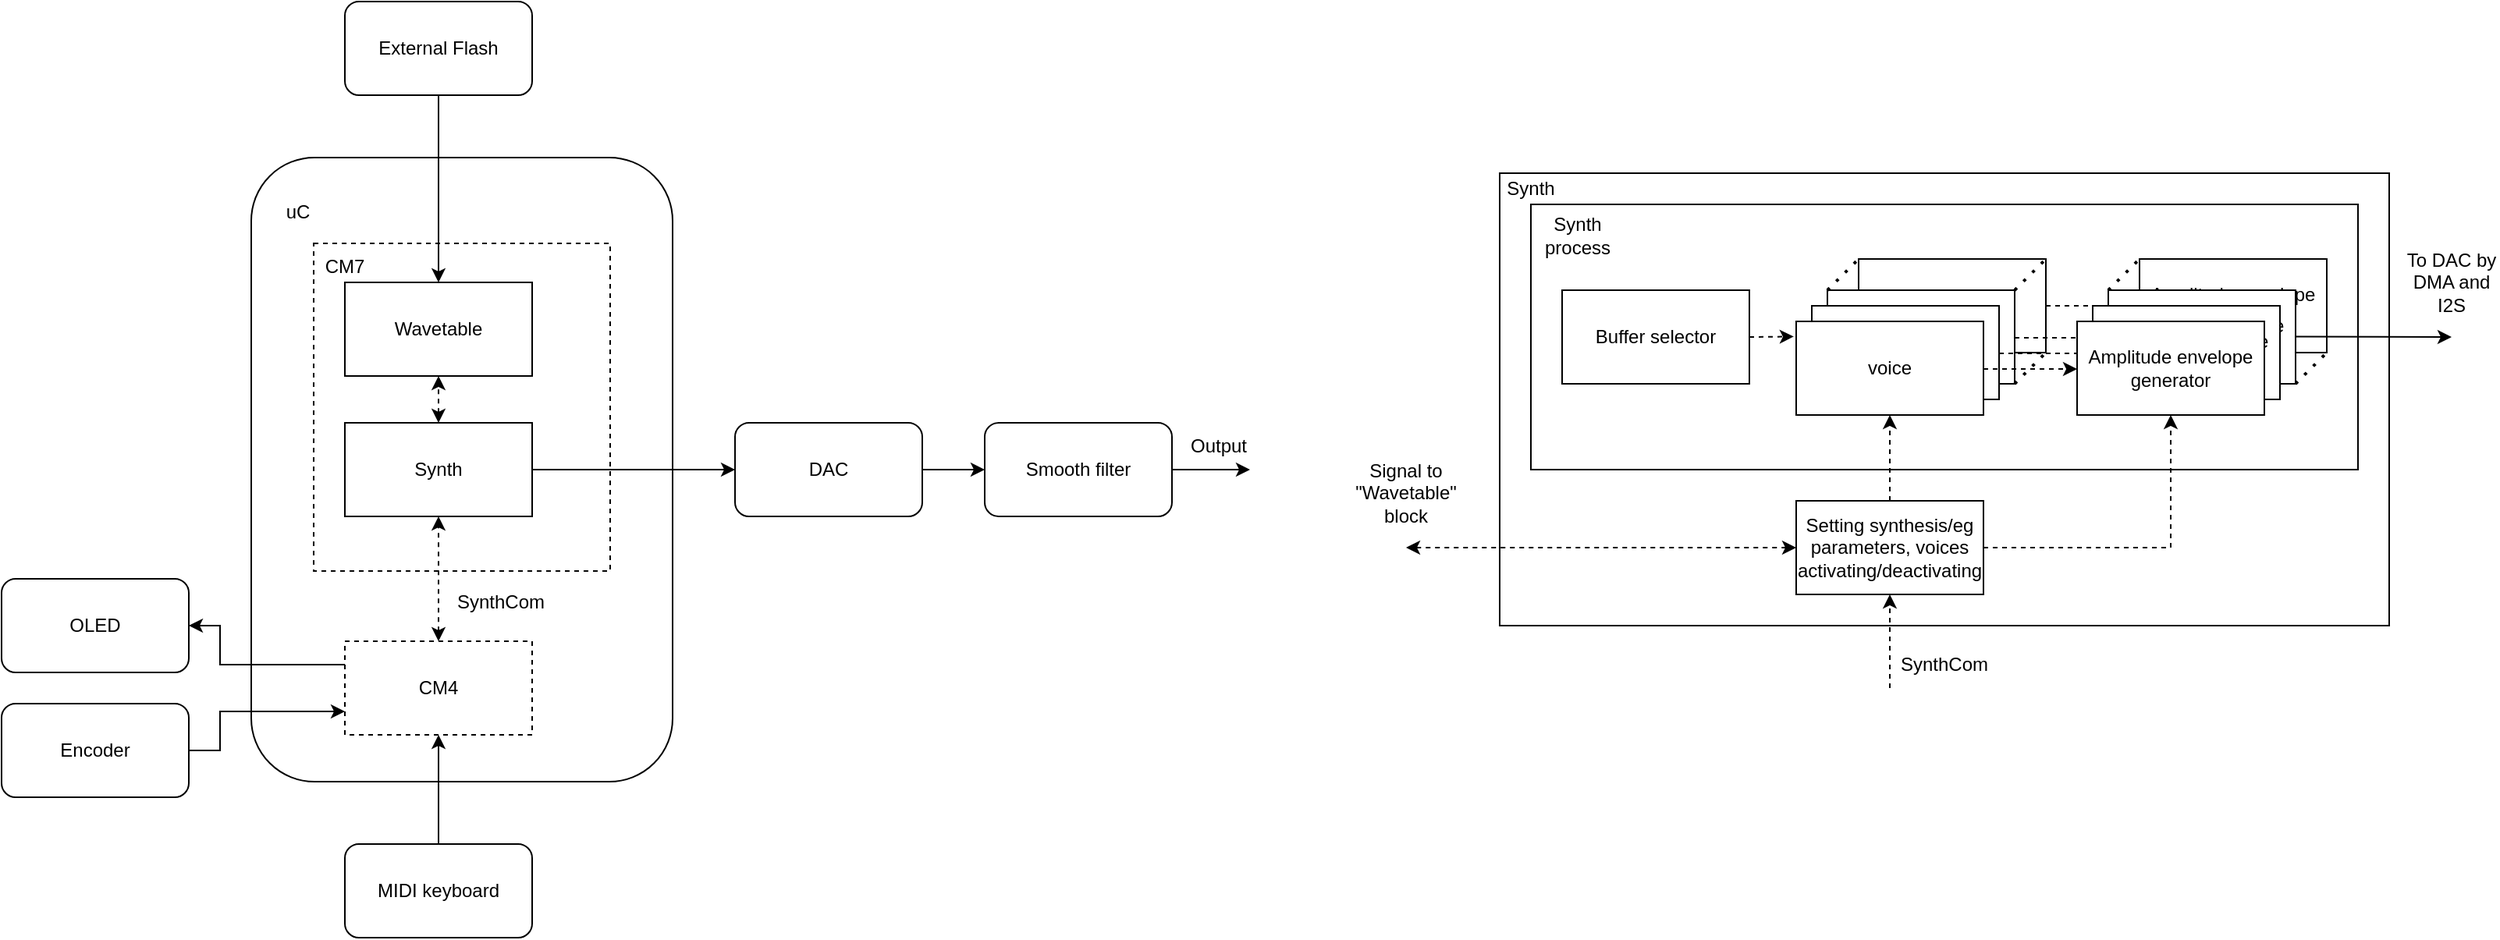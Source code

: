 <mxfile version="16.0.2" type="github">
  <diagram id="5cSsOeWGvjAQ2Ak-Ryve" name="Page-1">
    <mxGraphModel dx="2031" dy="1140" grid="1" gridSize="10" guides="1" tooltips="1" connect="1" arrows="1" fold="1" page="1" pageScale="1" pageWidth="1654" pageHeight="1169" math="0" shadow="0">
      <root>
        <mxCell id="0" />
        <mxCell id="1" parent="0" />
        <mxCell id="fs4cdyZ-lPKIgxJvVlQ3-1" value="" style="rounded=0;whiteSpace=wrap;html=1;" vertex="1" parent="1">
          <mxGeometry x="1000" y="150" width="570" height="290" as="geometry" />
        </mxCell>
        <mxCell id="fs4cdyZ-lPKIgxJvVlQ3-2" value="MIDI keyboard" style="rounded=1;whiteSpace=wrap;html=1;" vertex="1" parent="1">
          <mxGeometry x="260" y="580" width="120" height="60" as="geometry" />
        </mxCell>
        <mxCell id="fs4cdyZ-lPKIgxJvVlQ3-3" value="" style="rounded=1;whiteSpace=wrap;html=1;glass=0;sketch=0;shadow=0;" vertex="1" parent="1">
          <mxGeometry x="200" y="140" width="270" height="400" as="geometry" />
        </mxCell>
        <mxCell id="fs4cdyZ-lPKIgxJvVlQ3-4" value="uC" style="text;html=1;strokeColor=none;fillColor=none;align=center;verticalAlign=middle;whiteSpace=wrap;rounded=0;" vertex="1" parent="1">
          <mxGeometry x="200" y="160" width="60" height="30" as="geometry" />
        </mxCell>
        <mxCell id="fs4cdyZ-lPKIgxJvVlQ3-5" value="" style="rounded=0;whiteSpace=wrap;html=1;dashed=1;" vertex="1" parent="1">
          <mxGeometry x="260" y="450" width="120" height="60" as="geometry" />
        </mxCell>
        <mxCell id="fs4cdyZ-lPKIgxJvVlQ3-6" value="" style="rounded=0;whiteSpace=wrap;html=1;dashed=1;" vertex="1" parent="1">
          <mxGeometry x="240" y="195" width="190" height="210" as="geometry" />
        </mxCell>
        <mxCell id="fs4cdyZ-lPKIgxJvVlQ3-7" value="CM7" style="text;html=1;strokeColor=none;fillColor=none;align=center;verticalAlign=middle;whiteSpace=wrap;rounded=0;dashed=1;" vertex="1" parent="1">
          <mxGeometry x="230" y="195" width="60" height="30" as="geometry" />
        </mxCell>
        <mxCell id="fs4cdyZ-lPKIgxJvVlQ3-8" value="CM4" style="text;html=1;strokeColor=none;fillColor=none;align=center;verticalAlign=middle;whiteSpace=wrap;rounded=0;dashed=1;" vertex="1" parent="1">
          <mxGeometry x="290" y="465" width="60" height="30" as="geometry" />
        </mxCell>
        <mxCell id="fs4cdyZ-lPKIgxJvVlQ3-9" value="" style="endArrow=classic;startArrow=classic;html=1;rounded=0;exitX=0.5;exitY=0;exitDx=0;exitDy=0;entryX=0.5;entryY=1;entryDx=0;entryDy=0;dashed=1;" edge="1" parent="1" source="fs4cdyZ-lPKIgxJvVlQ3-5" target="fs4cdyZ-lPKIgxJvVlQ3-11">
          <mxGeometry width="50" height="50" relative="1" as="geometry">
            <mxPoint x="340" y="430" as="sourcePoint" />
            <mxPoint x="390" y="380" as="targetPoint" />
          </mxGeometry>
        </mxCell>
        <mxCell id="fs4cdyZ-lPKIgxJvVlQ3-10" value="SynthCom" style="text;html=1;strokeColor=none;fillColor=none;align=center;verticalAlign=middle;whiteSpace=wrap;rounded=0;dashed=1;" vertex="1" parent="1">
          <mxGeometry x="330" y="410" width="60" height="30" as="geometry" />
        </mxCell>
        <mxCell id="fs4cdyZ-lPKIgxJvVlQ3-11" value="Synth" style="rounded=0;whiteSpace=wrap;html=1;" vertex="1" parent="1">
          <mxGeometry x="260" y="310" width="120" height="60" as="geometry" />
        </mxCell>
        <mxCell id="fs4cdyZ-lPKIgxJvVlQ3-12" value="" style="endArrow=classic;html=1;rounded=0;exitX=0.5;exitY=0;exitDx=0;exitDy=0;entryX=0.5;entryY=1;entryDx=0;entryDy=0;" edge="1" parent="1" source="fs4cdyZ-lPKIgxJvVlQ3-2" target="fs4cdyZ-lPKIgxJvVlQ3-5">
          <mxGeometry width="50" height="50" relative="1" as="geometry">
            <mxPoint x="380" y="490" as="sourcePoint" />
            <mxPoint x="430" y="440" as="targetPoint" />
          </mxGeometry>
        </mxCell>
        <mxCell id="fs4cdyZ-lPKIgxJvVlQ3-13" value="OLED" style="rounded=1;whiteSpace=wrap;html=1;" vertex="1" parent="1">
          <mxGeometry x="40" y="410" width="120" height="60" as="geometry" />
        </mxCell>
        <mxCell id="fs4cdyZ-lPKIgxJvVlQ3-14" value="Encoder" style="rounded=1;whiteSpace=wrap;html=1;" vertex="1" parent="1">
          <mxGeometry x="40" y="490" width="120" height="60" as="geometry" />
        </mxCell>
        <mxCell id="fs4cdyZ-lPKIgxJvVlQ3-15" value="" style="endArrow=classic;html=1;rounded=0;exitX=0;exitY=0.25;exitDx=0;exitDy=0;entryX=1;entryY=0.5;entryDx=0;entryDy=0;" edge="1" parent="1" source="fs4cdyZ-lPKIgxJvVlQ3-5" target="fs4cdyZ-lPKIgxJvVlQ3-13">
          <mxGeometry width="50" height="50" relative="1" as="geometry">
            <mxPoint x="230" y="480" as="sourcePoint" />
            <mxPoint x="190" y="475" as="targetPoint" />
            <Array as="points">
              <mxPoint x="180" y="465" />
              <mxPoint x="180" y="450" />
              <mxPoint x="180" y="440" />
            </Array>
          </mxGeometry>
        </mxCell>
        <mxCell id="fs4cdyZ-lPKIgxJvVlQ3-16" value="" style="endArrow=classic;html=1;rounded=0;exitX=1;exitY=0.5;exitDx=0;exitDy=0;entryX=0;entryY=0.75;entryDx=0;entryDy=0;" edge="1" parent="1" source="fs4cdyZ-lPKIgxJvVlQ3-14" target="fs4cdyZ-lPKIgxJvVlQ3-5">
          <mxGeometry width="50" height="50" relative="1" as="geometry">
            <mxPoint x="230" y="480" as="sourcePoint" />
            <mxPoint x="220" y="540" as="targetPoint" />
            <Array as="points">
              <mxPoint x="180" y="520" />
              <mxPoint x="180" y="510" />
              <mxPoint x="180" y="495" />
            </Array>
          </mxGeometry>
        </mxCell>
        <mxCell id="fs4cdyZ-lPKIgxJvVlQ3-17" value="DAC" style="rounded=1;whiteSpace=wrap;html=1;" vertex="1" parent="1">
          <mxGeometry x="510" y="310" width="120" height="60" as="geometry" />
        </mxCell>
        <mxCell id="fs4cdyZ-lPKIgxJvVlQ3-18" value="" style="endArrow=classic;html=1;rounded=0;exitX=1;exitY=0.5;exitDx=0;exitDy=0;" edge="1" parent="1" source="fs4cdyZ-lPKIgxJvVlQ3-11">
          <mxGeometry width="50" height="50" relative="1" as="geometry">
            <mxPoint x="410" y="340" as="sourcePoint" />
            <mxPoint x="510" y="340" as="targetPoint" />
          </mxGeometry>
        </mxCell>
        <mxCell id="fs4cdyZ-lPKIgxJvVlQ3-19" value="Smooth filter" style="rounded=1;whiteSpace=wrap;html=1;" vertex="1" parent="1">
          <mxGeometry x="670" y="310" width="120" height="60" as="geometry" />
        </mxCell>
        <mxCell id="fs4cdyZ-lPKIgxJvVlQ3-20" value="" style="endArrow=classic;html=1;rounded=0;exitX=1;exitY=0.5;exitDx=0;exitDy=0;entryX=0;entryY=0.5;entryDx=0;entryDy=0;" edge="1" parent="1" source="fs4cdyZ-lPKIgxJvVlQ3-17" target="fs4cdyZ-lPKIgxJvVlQ3-19">
          <mxGeometry width="50" height="50" relative="1" as="geometry">
            <mxPoint x="520" y="370" as="sourcePoint" />
            <mxPoint x="570" y="320" as="targetPoint" />
          </mxGeometry>
        </mxCell>
        <mxCell id="fs4cdyZ-lPKIgxJvVlQ3-21" value="" style="endArrow=classic;html=1;rounded=0;exitX=1;exitY=0.5;exitDx=0;exitDy=0;" edge="1" parent="1" source="fs4cdyZ-lPKIgxJvVlQ3-19">
          <mxGeometry width="50" height="50" relative="1" as="geometry">
            <mxPoint x="840" y="340" as="sourcePoint" />
            <mxPoint x="840" y="340" as="targetPoint" />
          </mxGeometry>
        </mxCell>
        <mxCell id="fs4cdyZ-lPKIgxJvVlQ3-22" value="Output" style="text;html=1;strokeColor=none;fillColor=none;align=center;verticalAlign=middle;whiteSpace=wrap;rounded=0;" vertex="1" parent="1">
          <mxGeometry x="790" y="310" width="60" height="30" as="geometry" />
        </mxCell>
        <mxCell id="fs4cdyZ-lPKIgxJvVlQ3-23" value="External Flash" style="rounded=1;whiteSpace=wrap;html=1;" vertex="1" parent="1">
          <mxGeometry x="260" y="40" width="120" height="60" as="geometry" />
        </mxCell>
        <mxCell id="fs4cdyZ-lPKIgxJvVlQ3-24" value="" style="endArrow=classic;html=1;rounded=0;exitX=0.5;exitY=1;exitDx=0;exitDy=0;entryX=0.5;entryY=0;entryDx=0;entryDy=0;" edge="1" parent="1" source="fs4cdyZ-lPKIgxJvVlQ3-23" target="fs4cdyZ-lPKIgxJvVlQ3-25">
          <mxGeometry width="50" height="50" relative="1" as="geometry">
            <mxPoint x="360" y="180" as="sourcePoint" />
            <mxPoint x="310" y="120" as="targetPoint" />
          </mxGeometry>
        </mxCell>
        <mxCell id="fs4cdyZ-lPKIgxJvVlQ3-25" value="Wavetable" style="rounded=0;whiteSpace=wrap;html=1;" vertex="1" parent="1">
          <mxGeometry x="260" y="220" width="120" height="60" as="geometry" />
        </mxCell>
        <mxCell id="fs4cdyZ-lPKIgxJvVlQ3-26" value="" style="endArrow=classic;startArrow=classic;html=1;rounded=0;exitX=0.5;exitY=0;exitDx=0;exitDy=0;entryX=0.5;entryY=1;entryDx=0;entryDy=0;dashed=1;" edge="1" parent="1" source="fs4cdyZ-lPKIgxJvVlQ3-11" target="fs4cdyZ-lPKIgxJvVlQ3-25">
          <mxGeometry width="50" height="50" relative="1" as="geometry">
            <mxPoint x="350" y="260" as="sourcePoint" />
            <mxPoint x="400" y="210" as="targetPoint" />
          </mxGeometry>
        </mxCell>
        <mxCell id="fs4cdyZ-lPKIgxJvVlQ3-27" value="Synth" style="text;html=1;strokeColor=none;fillColor=none;align=center;verticalAlign=middle;whiteSpace=wrap;rounded=0;" vertex="1" parent="1">
          <mxGeometry x="990" y="145" width="60" height="30" as="geometry" />
        </mxCell>
        <mxCell id="fs4cdyZ-lPKIgxJvVlQ3-28" value="Setting synthesis/eg parameters, voices activating/deactivating" style="rounded=0;whiteSpace=wrap;html=1;" vertex="1" parent="1">
          <mxGeometry x="1190" y="360" width="120" height="60" as="geometry" />
        </mxCell>
        <mxCell id="fs4cdyZ-lPKIgxJvVlQ3-29" value="" style="endArrow=classic;startArrow=none;html=1;rounded=0;entryX=0.5;entryY=1;entryDx=0;entryDy=0;startFill=0;dashed=1;" edge="1" parent="1" target="fs4cdyZ-lPKIgxJvVlQ3-28">
          <mxGeometry width="50" height="50" relative="1" as="geometry">
            <mxPoint x="1250" y="480" as="sourcePoint" />
            <mxPoint x="1130" y="450" as="targetPoint" />
          </mxGeometry>
        </mxCell>
        <mxCell id="fs4cdyZ-lPKIgxJvVlQ3-30" value="" style="rounded=0;whiteSpace=wrap;html=1;" vertex="1" parent="1">
          <mxGeometry x="1020" y="170" width="530" height="170" as="geometry" />
        </mxCell>
        <mxCell id="fs4cdyZ-lPKIgxJvVlQ3-31" value="SynthCom" style="text;html=1;strokeColor=none;fillColor=none;align=center;verticalAlign=middle;whiteSpace=wrap;rounded=0;dashed=1;" vertex="1" parent="1">
          <mxGeometry x="1255" y="450" width="60" height="30" as="geometry" />
        </mxCell>
        <mxCell id="fs4cdyZ-lPKIgxJvVlQ3-32" value="" style="endArrow=classic;startArrow=classic;html=1;rounded=0;startFill=1;dashed=1;exitX=0;exitY=0.5;exitDx=0;exitDy=0;" edge="1" parent="1" source="fs4cdyZ-lPKIgxJvVlQ3-28">
          <mxGeometry width="50" height="50" relative="1" as="geometry">
            <mxPoint x="1120" y="490" as="sourcePoint" />
            <mxPoint x="940" y="390" as="targetPoint" />
          </mxGeometry>
        </mxCell>
        <mxCell id="fs4cdyZ-lPKIgxJvVlQ3-33" value="&#xa;&#xa;&lt;span style=&quot;color: rgb(0, 0, 0); font-family: helvetica; font-size: 12px; font-style: normal; font-weight: 400; letter-spacing: normal; text-align: center; text-indent: 0px; text-transform: none; word-spacing: 0px; background-color: rgb(248, 249, 250); display: inline; float: none;&quot;&gt;voice&lt;/span&gt;&#xa;&#xa;" style="rounded=0;whiteSpace=wrap;html=1;" vertex="1" parent="1">
          <mxGeometry x="1230" y="205" width="120" height="60" as="geometry" />
        </mxCell>
        <mxCell id="fs4cdyZ-lPKIgxJvVlQ3-34" value="" style="rounded=0;whiteSpace=wrap;html=1;" vertex="1" parent="1">
          <mxGeometry x="1210" y="225" width="120" height="60" as="geometry" />
        </mxCell>
        <mxCell id="fs4cdyZ-lPKIgxJvVlQ3-35" value="" style="rounded=0;whiteSpace=wrap;html=1;" vertex="1" parent="1">
          <mxGeometry x="1200" y="235" width="120" height="60" as="geometry" />
        </mxCell>
        <mxCell id="fs4cdyZ-lPKIgxJvVlQ3-36" value="" style="endArrow=none;dashed=1;html=1;dashPattern=1 3;strokeWidth=2;rounded=0;exitX=1;exitY=0;exitDx=0;exitDy=0;" edge="1" parent="1">
          <mxGeometry width="50" height="50" relative="1" as="geometry">
            <mxPoint x="1330" y="285" as="sourcePoint" />
            <mxPoint x="1350" y="265" as="targetPoint" />
            <Array as="points">
              <mxPoint x="1330" y="285" />
            </Array>
          </mxGeometry>
        </mxCell>
        <mxCell id="fs4cdyZ-lPKIgxJvVlQ3-37" value="" style="endArrow=none;dashed=1;html=1;dashPattern=1 3;strokeWidth=2;rounded=0;exitX=1;exitY=0;exitDx=0;exitDy=0;" edge="1" parent="1">
          <mxGeometry width="50" height="50" relative="1" as="geometry">
            <mxPoint x="1210" y="225" as="sourcePoint" />
            <mxPoint x="1230" y="205" as="targetPoint" />
          </mxGeometry>
        </mxCell>
        <mxCell id="fs4cdyZ-lPKIgxJvVlQ3-38" value="voice" style="rounded=0;whiteSpace=wrap;html=1;" vertex="1" parent="1">
          <mxGeometry x="1190" y="245" width="120" height="60" as="geometry" />
        </mxCell>
        <mxCell id="fs4cdyZ-lPKIgxJvVlQ3-39" value="" style="endArrow=none;dashed=1;html=1;dashPattern=1 3;strokeWidth=2;rounded=0;exitX=1;exitY=0;exitDx=0;exitDy=0;" edge="1" parent="1">
          <mxGeometry width="50" height="50" relative="1" as="geometry">
            <mxPoint x="1330" y="225" as="sourcePoint" />
            <mxPoint x="1350" y="205" as="targetPoint" />
            <Array as="points">
              <mxPoint x="1330" y="225" />
            </Array>
          </mxGeometry>
        </mxCell>
        <mxCell id="fs4cdyZ-lPKIgxJvVlQ3-40" value="Signal to &quot;Wavetable&quot; block" style="text;html=1;strokeColor=none;fillColor=none;align=center;verticalAlign=middle;whiteSpace=wrap;rounded=0;" vertex="1" parent="1">
          <mxGeometry x="910" y="340" width="60" height="30" as="geometry" />
        </mxCell>
        <mxCell id="fs4cdyZ-lPKIgxJvVlQ3-41" value="" style="endArrow=none;dashed=1;html=1;dashPattern=1 3;strokeWidth=2;rounded=0;exitX=1;exitY=0;exitDx=0;exitDy=0;" edge="1" parent="1">
          <mxGeometry width="50" height="50" relative="1" as="geometry">
            <mxPoint x="1390" y="225" as="sourcePoint" />
            <mxPoint x="1410" y="205" as="targetPoint" />
          </mxGeometry>
        </mxCell>
        <mxCell id="fs4cdyZ-lPKIgxJvVlQ3-42" value="" style="endArrow=none;dashed=1;html=1;dashPattern=1 3;strokeWidth=2;rounded=0;exitX=1;exitY=0;exitDx=0;exitDy=0;" edge="1" parent="1">
          <mxGeometry width="50" height="50" relative="1" as="geometry">
            <mxPoint x="1510" y="225" as="sourcePoint" />
            <mxPoint x="1530" y="205" as="targetPoint" />
          </mxGeometry>
        </mxCell>
        <mxCell id="fs4cdyZ-lPKIgxJvVlQ3-43" value="" style="endArrow=none;dashed=1;html=1;dashPattern=1 3;strokeWidth=2;rounded=0;exitX=1;exitY=0;exitDx=0;exitDy=0;" edge="1" parent="1">
          <mxGeometry width="50" height="50" relative="1" as="geometry">
            <mxPoint x="1510" y="285" as="sourcePoint" />
            <mxPoint x="1530" y="265" as="targetPoint" />
          </mxGeometry>
        </mxCell>
        <mxCell id="fs4cdyZ-lPKIgxJvVlQ3-44" value="" style="endArrow=classic;startArrow=none;html=1;rounded=0;entryX=0.5;entryY=1;entryDx=0;entryDy=0;startFill=0;dashed=1;exitX=0.5;exitY=0;exitDx=0;exitDy=0;" edge="1" parent="1" source="fs4cdyZ-lPKIgxJvVlQ3-28" target="fs4cdyZ-lPKIgxJvVlQ3-38">
          <mxGeometry width="50" height="50" relative="1" as="geometry">
            <mxPoint x="1099.53" y="350" as="sourcePoint" />
            <mxPoint x="1099.53" y="285" as="targetPoint" />
          </mxGeometry>
        </mxCell>
        <mxCell id="fs4cdyZ-lPKIgxJvVlQ3-45" value="" style="endArrow=classic;startArrow=none;html=1;rounded=0;startFill=0;dashed=1;exitX=1;exitY=0.5;exitDx=0;exitDy=0;" edge="1" parent="1">
          <mxGeometry width="50" height="50" relative="1" as="geometry">
            <mxPoint x="1350" y="235" as="sourcePoint" />
            <mxPoint x="1410" y="235" as="targetPoint" />
          </mxGeometry>
        </mxCell>
        <mxCell id="fs4cdyZ-lPKIgxJvVlQ3-46" value="Amplitude envelope generators" style="rounded=0;whiteSpace=wrap;html=1;" vertex="1" parent="1">
          <mxGeometry x="1410" y="205" width="120" height="60" as="geometry" />
        </mxCell>
        <mxCell id="fs4cdyZ-lPKIgxJvVlQ3-47" value="" style="endArrow=classic;startArrow=none;html=1;rounded=0;startFill=0;dashed=1;exitX=1;exitY=0.5;exitDx=0;exitDy=0;" edge="1" parent="1">
          <mxGeometry width="50" height="50" relative="1" as="geometry">
            <mxPoint x="1330" y="255.5" as="sourcePoint" />
            <mxPoint x="1390" y="255.5" as="targetPoint" />
          </mxGeometry>
        </mxCell>
        <mxCell id="fs4cdyZ-lPKIgxJvVlQ3-48" value="Amplitude envelope generators" style="rounded=0;whiteSpace=wrap;html=1;" vertex="1" parent="1">
          <mxGeometry x="1390" y="225" width="120" height="60" as="geometry" />
        </mxCell>
        <mxCell id="fs4cdyZ-lPKIgxJvVlQ3-49" value="" style="endArrow=classic;startArrow=none;html=1;rounded=0;startFill=0;dashed=1;exitX=1;exitY=0.5;exitDx=0;exitDy=0;" edge="1" parent="1">
          <mxGeometry width="50" height="50" relative="1" as="geometry">
            <mxPoint x="1320" y="265.5" as="sourcePoint" />
            <mxPoint x="1380" y="265.5" as="targetPoint" />
          </mxGeometry>
        </mxCell>
        <mxCell id="fs4cdyZ-lPKIgxJvVlQ3-50" value="Amplitude envelope generators" style="rounded=0;whiteSpace=wrap;html=1;" vertex="1" parent="1">
          <mxGeometry x="1380" y="235" width="120" height="60" as="geometry" />
        </mxCell>
        <mxCell id="fs4cdyZ-lPKIgxJvVlQ3-51" value="" style="endArrow=classic;startArrow=none;html=1;rounded=0;startFill=0;dashed=1;exitX=1;exitY=0.5;exitDx=0;exitDy=0;" edge="1" parent="1">
          <mxGeometry width="50" height="50" relative="1" as="geometry">
            <mxPoint x="1310" y="275.5" as="sourcePoint" />
            <mxPoint x="1370" y="275.5" as="targetPoint" />
          </mxGeometry>
        </mxCell>
        <mxCell id="fs4cdyZ-lPKIgxJvVlQ3-52" value="Amplitude envelope generator" style="rounded=0;whiteSpace=wrap;html=1;" vertex="1" parent="1">
          <mxGeometry x="1370" y="245" width="120" height="60" as="geometry" />
        </mxCell>
        <mxCell id="fs4cdyZ-lPKIgxJvVlQ3-53" value="" style="endArrow=classic;html=1;rounded=0;dashed=1;exitX=1;exitY=0.5;exitDx=0;exitDy=0;entryX=0.5;entryY=1;entryDx=0;entryDy=0;" edge="1" parent="1" source="fs4cdyZ-lPKIgxJvVlQ3-28" target="fs4cdyZ-lPKIgxJvVlQ3-52">
          <mxGeometry width="50" height="50" relative="1" as="geometry">
            <mxPoint x="1170" y="370" as="sourcePoint" />
            <mxPoint x="1220" y="320" as="targetPoint" />
            <Array as="points">
              <mxPoint x="1430" y="390" />
            </Array>
          </mxGeometry>
        </mxCell>
        <mxCell id="fs4cdyZ-lPKIgxJvVlQ3-54" value="Buffer selector" style="rounded=0;whiteSpace=wrap;html=1;shadow=0;glass=0;sketch=0;" vertex="1" parent="1">
          <mxGeometry x="1040" y="225" width="120" height="60" as="geometry" />
        </mxCell>
        <mxCell id="fs4cdyZ-lPKIgxJvVlQ3-55" value="" style="endArrow=classic;html=1;rounded=0;dashed=1;exitX=1;exitY=0.5;exitDx=0;exitDy=0;entryX=-0.013;entryY=0.162;entryDx=0;entryDy=0;entryPerimeter=0;" edge="1" parent="1" source="fs4cdyZ-lPKIgxJvVlQ3-54" target="fs4cdyZ-lPKIgxJvVlQ3-38">
          <mxGeometry width="50" height="50" relative="1" as="geometry">
            <mxPoint x="1200" y="320" as="sourcePoint" />
            <mxPoint x="1250" y="270" as="targetPoint" />
          </mxGeometry>
        </mxCell>
        <mxCell id="fs4cdyZ-lPKIgxJvVlQ3-56" value="Synth process" style="text;html=1;strokeColor=none;fillColor=none;align=center;verticalAlign=middle;whiteSpace=wrap;rounded=0;" vertex="1" parent="1">
          <mxGeometry x="1020" y="175" width="60" height="30" as="geometry" />
        </mxCell>
        <mxCell id="fs4cdyZ-lPKIgxJvVlQ3-57" value="" style="endArrow=classic;html=1;rounded=0;exitX=1;exitY=0.5;exitDx=0;exitDy=0;" edge="1" parent="1">
          <mxGeometry width="50" height="50" relative="1" as="geometry">
            <mxPoint x="1510" y="254.8" as="sourcePoint" />
            <mxPoint x="1610" y="255" as="targetPoint" />
          </mxGeometry>
        </mxCell>
        <mxCell id="fs4cdyZ-lPKIgxJvVlQ3-58" value="To DAC by DMA and I2S" style="text;html=1;strokeColor=none;fillColor=none;align=center;verticalAlign=middle;whiteSpace=wrap;rounded=0;shadow=0;glass=0;sketch=0;" vertex="1" parent="1">
          <mxGeometry x="1580" y="205" width="60" height="30" as="geometry" />
        </mxCell>
      </root>
    </mxGraphModel>
  </diagram>
</mxfile>
